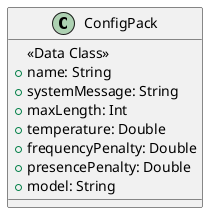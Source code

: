 @startuml
class ConfigPack {
    <<Data Class>>
    + name: String
    + systemMessage: String
    + maxLength: Int
    + temperature: Double
    + frequencyPenalty: Double
    + presencePenalty: Double
    + model: String
}
@enduml
